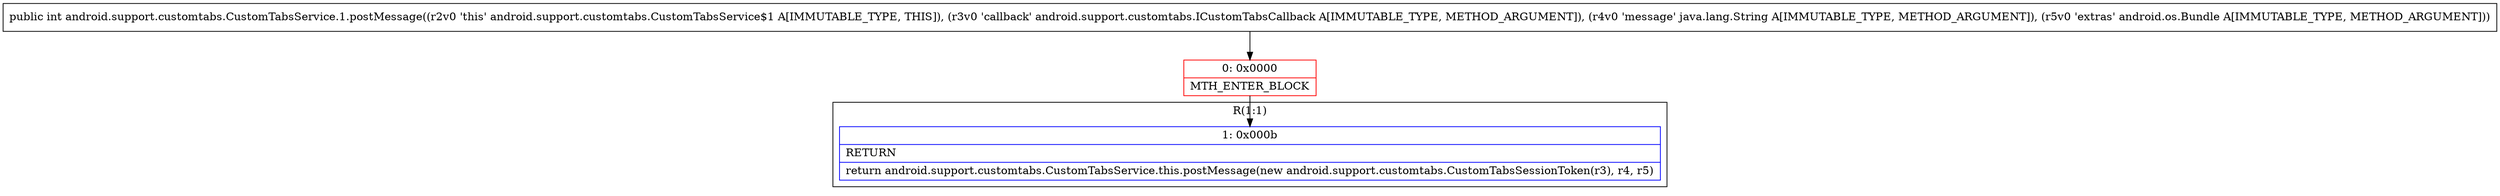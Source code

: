 digraph "CFG forandroid.support.customtabs.CustomTabsService.1.postMessage(Landroid\/support\/customtabs\/ICustomTabsCallback;Ljava\/lang\/String;Landroid\/os\/Bundle;)I" {
subgraph cluster_Region_1017210633 {
label = "R(1:1)";
node [shape=record,color=blue];
Node_1 [shape=record,label="{1\:\ 0x000b|RETURN\l|return android.support.customtabs.CustomTabsService.this.postMessage(new android.support.customtabs.CustomTabsSessionToken(r3), r4, r5)\l}"];
}
Node_0 [shape=record,color=red,label="{0\:\ 0x0000|MTH_ENTER_BLOCK\l}"];
MethodNode[shape=record,label="{public int android.support.customtabs.CustomTabsService.1.postMessage((r2v0 'this' android.support.customtabs.CustomTabsService$1 A[IMMUTABLE_TYPE, THIS]), (r3v0 'callback' android.support.customtabs.ICustomTabsCallback A[IMMUTABLE_TYPE, METHOD_ARGUMENT]), (r4v0 'message' java.lang.String A[IMMUTABLE_TYPE, METHOD_ARGUMENT]), (r5v0 'extras' android.os.Bundle A[IMMUTABLE_TYPE, METHOD_ARGUMENT])) }"];
MethodNode -> Node_0;
Node_0 -> Node_1;
}

